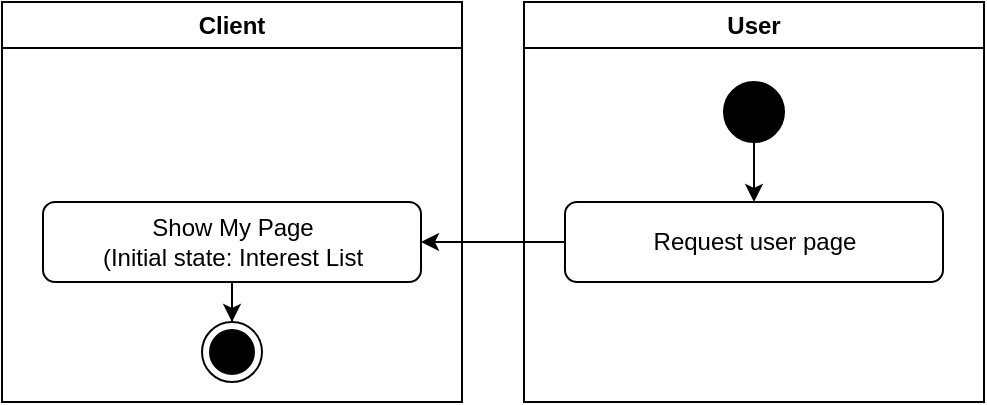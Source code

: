 <mxfile version="24.8.6">
  <diagram name="페이지-1" id="HObtC5oPkVgvrynjsulA">
    <mxGraphModel dx="1434" dy="780" grid="1" gridSize="10" guides="1" tooltips="1" connect="1" arrows="1" fold="1" page="1" pageScale="1" pageWidth="827" pageHeight="1169" math="0" shadow="0">
      <root>
        <mxCell id="0" />
        <mxCell id="1" parent="0" />
        <mxCell id="wxyRs1XQf3C56py_Pnzs-2" value="Client" style="swimlane;whiteSpace=wrap;html=1;" parent="1" vertex="1">
          <mxGeometry x="299" y="50" width="230" height="200" as="geometry" />
        </mxCell>
        <mxCell id="FDJodpJQQAL7HoEDpI34-25" style="edgeStyle=orthogonalEdgeStyle;rounded=0;orthogonalLoop=1;jettySize=auto;html=1;entryX=0.5;entryY=0;entryDx=0;entryDy=0;" edge="1" parent="wxyRs1XQf3C56py_Pnzs-2" source="FDJodpJQQAL7HoEDpI34-1" target="FDJodpJQQAL7HoEDpI34-23">
          <mxGeometry relative="1" as="geometry" />
        </mxCell>
        <mxCell id="FDJodpJQQAL7HoEDpI34-1" value="Show My Page&lt;br&gt;(Initial state: Interest List" style="rounded=1;whiteSpace=wrap;html=1;" vertex="1" parent="wxyRs1XQf3C56py_Pnzs-2">
          <mxGeometry x="20.5" y="100" width="189" height="40" as="geometry" />
        </mxCell>
        <mxCell id="FDJodpJQQAL7HoEDpI34-23" value="" style="ellipse;html=1;shape=endState;fillColor=strokeColor;" vertex="1" parent="wxyRs1XQf3C56py_Pnzs-2">
          <mxGeometry x="100" y="160" width="30" height="30" as="geometry" />
        </mxCell>
        <mxCell id="FDJodpJQQAL7HoEDpI34-13" value="User" style="swimlane;whiteSpace=wrap;html=1;" vertex="1" parent="1">
          <mxGeometry x="560" y="50" width="230" height="200" as="geometry" />
        </mxCell>
        <mxCell id="FDJodpJQQAL7HoEDpI34-14" value="Request user page" style="rounded=1;whiteSpace=wrap;html=1;" vertex="1" parent="FDJodpJQQAL7HoEDpI34-13">
          <mxGeometry x="20.5" y="100" width="189" height="40" as="geometry" />
        </mxCell>
        <mxCell id="FDJodpJQQAL7HoEDpI34-15" value="" style="edgeStyle=orthogonalEdgeStyle;rounded=0;orthogonalLoop=1;jettySize=auto;html=1;" edge="1" parent="FDJodpJQQAL7HoEDpI34-13" source="FDJodpJQQAL7HoEDpI34-16" target="FDJodpJQQAL7HoEDpI34-14">
          <mxGeometry relative="1" as="geometry" />
        </mxCell>
        <mxCell id="FDJodpJQQAL7HoEDpI34-16" value="" style="ellipse;whiteSpace=wrap;html=1;aspect=fixed;fillColor=#000000;" vertex="1" parent="FDJodpJQQAL7HoEDpI34-13">
          <mxGeometry x="100" y="40" width="30" height="30" as="geometry" />
        </mxCell>
        <mxCell id="FDJodpJQQAL7HoEDpI34-20" style="edgeStyle=orthogonalEdgeStyle;rounded=0;orthogonalLoop=1;jettySize=auto;html=1;entryX=1;entryY=0.5;entryDx=0;entryDy=0;" edge="1" parent="1" source="FDJodpJQQAL7HoEDpI34-14" target="FDJodpJQQAL7HoEDpI34-1">
          <mxGeometry relative="1" as="geometry" />
        </mxCell>
      </root>
    </mxGraphModel>
  </diagram>
</mxfile>
